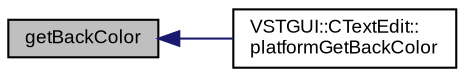 digraph "getBackColor"
{
  bgcolor="transparent";
  edge [fontname="Arial",fontsize="9",labelfontname="Arial",labelfontsize="9"];
  node [fontname="Arial",fontsize="9",shape=record];
  rankdir="LR";
  Node1 [label="getBackColor",height=0.2,width=0.4,color="black", fillcolor="grey75", style="filled" fontcolor="black"];
  Node1 -> Node2 [dir="back",color="midnightblue",fontsize="9",style="solid",fontname="Arial"];
  Node2 [label="VSTGUI::CTextEdit::\lplatformGetBackColor",height=0.2,width=0.4,color="black",URL="$class_v_s_t_g_u_i_1_1_c_text_edit.html#a909dd7f495992a247278821dc9b4979b"];
}
